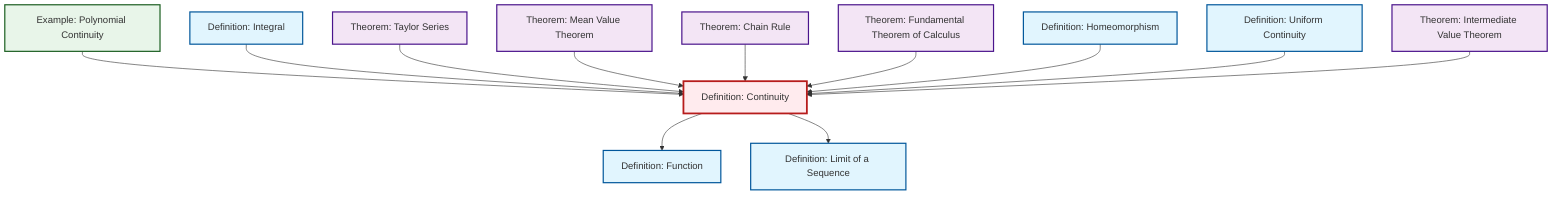 graph TD
    classDef definition fill:#e1f5fe,stroke:#01579b,stroke-width:2px
    classDef theorem fill:#f3e5f5,stroke:#4a148c,stroke-width:2px
    classDef axiom fill:#fff3e0,stroke:#e65100,stroke-width:2px
    classDef example fill:#e8f5e9,stroke:#1b5e20,stroke-width:2px
    classDef current fill:#ffebee,stroke:#b71c1c,stroke-width:3px
    thm-intermediate-value["Theorem: Intermediate Value Theorem"]:::theorem
    ex-polynomial-continuity["Example: Polynomial Continuity"]:::example
    thm-chain-rule["Theorem: Chain Rule"]:::theorem
    thm-taylor-series["Theorem: Taylor Series"]:::theorem
    def-integral["Definition: Integral"]:::definition
    def-uniform-continuity["Definition: Uniform Continuity"]:::definition
    def-homeomorphism["Definition: Homeomorphism"]:::definition
    def-limit["Definition: Limit of a Sequence"]:::definition
    thm-mean-value["Theorem: Mean Value Theorem"]:::theorem
    def-continuity["Definition: Continuity"]:::definition
    def-function["Definition: Function"]:::definition
    thm-fundamental-calculus["Theorem: Fundamental Theorem of Calculus"]:::theorem
    ex-polynomial-continuity --> def-continuity
    def-integral --> def-continuity
    thm-taylor-series --> def-continuity
    thm-mean-value --> def-continuity
    def-continuity --> def-function
    thm-chain-rule --> def-continuity
    thm-fundamental-calculus --> def-continuity
    def-homeomorphism --> def-continuity
    def-uniform-continuity --> def-continuity
    def-continuity --> def-limit
    thm-intermediate-value --> def-continuity
    class def-continuity current
